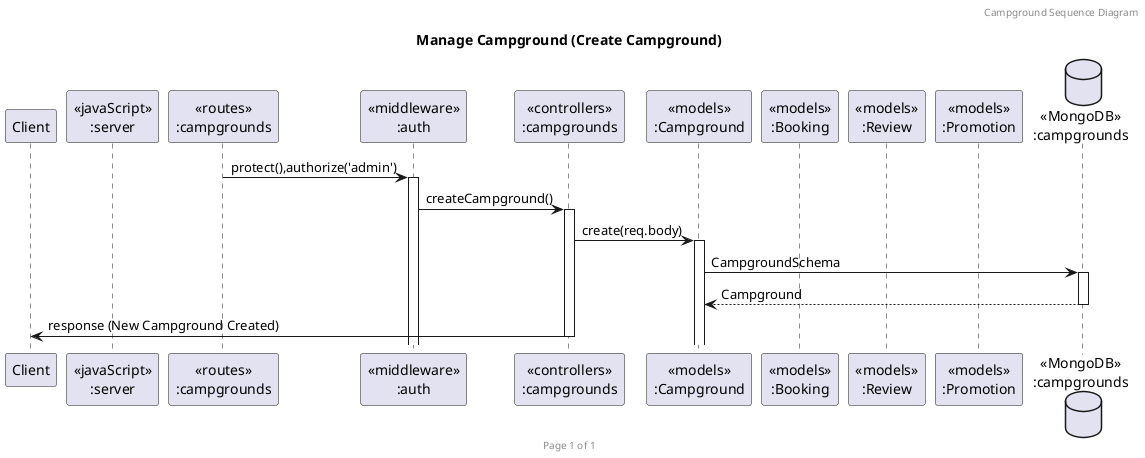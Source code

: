 @startuml manage-campground

header Campground Sequence Diagram
footer Page %page% of %lastpage%
title "Manage Campground (Create Campground)"

participant "Client" as client
participant "<<javaScript>>\n:server" as server
participant "<<routes>>\n:campgrounds" as routerCampgrounds
participant "<<middleware>>\n:auth" as middlewareAuth
participant "<<controllers>>\n:campgrounds" as controllersCampgrounds
participant "<<models>>\n:Campground" as modelCampground
participant "<<models>>\n:Booking" as modelBooking
participant "<<models>>\n:Review" as modelReview
participant "<<models>>\n:Promotion" as modelPromotion
database "<<MongoDB>>\n:campgrounds" as CampgroundsDatabase


routerCampgrounds -> middlewareAuth ++: protect(),authorize('admin')
middlewareAuth -> controllersCampgrounds ++: createCampground()
controllersCampgrounds -> modelCampground ++: create(req.body)
modelCampground -> CampgroundsDatabase ++: CampgroundSchema
CampgroundsDatabase --> modelCampground --: Campground
controllersCampgrounds->client --: response (New Campground Created)



@enduml
